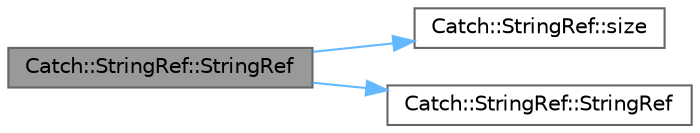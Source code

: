 digraph "Catch::StringRef::StringRef"
{
 // LATEX_PDF_SIZE
  bgcolor="transparent";
  edge [fontname=Helvetica,fontsize=10,labelfontname=Helvetica,labelfontsize=10];
  node [fontname=Helvetica,fontsize=10,shape=box,height=0.2,width=0.4];
  rankdir="LR";
  Node1 [id="Node000001",label="Catch::StringRef::StringRef",height=0.2,width=0.4,color="gray40", fillcolor="grey60", style="filled", fontcolor="black",tooltip=" "];
  Node1 -> Node2 [id="edge3_Node000001_Node000002",color="steelblue1",style="solid",tooltip=" "];
  Node2 [id="Node000002",label="Catch::StringRef::size",height=0.2,width=0.4,color="grey40", fillcolor="white", style="filled",URL="$class_catch_1_1_string_ref.html#acb22719801de2b64361b4c283080d4e5",tooltip=" "];
  Node1 -> Node3 [id="edge4_Node000001_Node000003",color="steelblue1",style="solid",tooltip=" "];
  Node3 [id="Node000003",label="Catch::StringRef::StringRef",height=0.2,width=0.4,color="grey40", fillcolor="white", style="filled",URL="$class_catch_1_1_string_ref.html#a611907867225695d38198c058758c92d",tooltip=" "];
}
